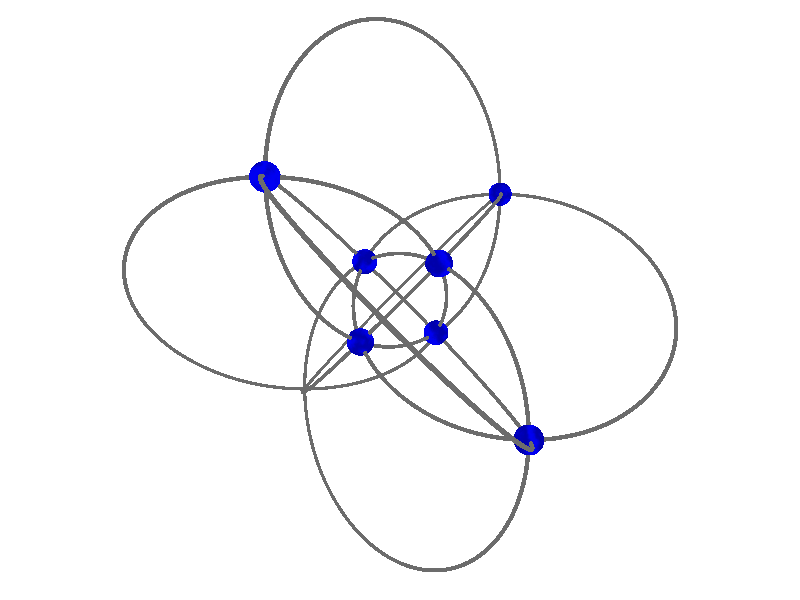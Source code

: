 // Persistence of Vision Ray Tracer Scene Description File// File: ?.pov// Vers: 3.5// Desc: Basic Scene Example// Date: mm/dd/yy// Auth: ?//#version 3.5;#include "colors.inc"#include "textures.inc"global_settings {  assumed_gamma 1.0}// ----------------------------------------camera {  location  <20, 1.5, 0.25>  direction 1.25*z  right     x*image_width/image_height  look_at   <0.0, 0.0,  0.0>}sky_sphere {  pigment {    color rgb <1,1,1>  }}light_source {  <30, 90, 60>  color rgb <1, 1, 1>  // light's color}light_source {  <-30, 90, -60>  color rgb <0.25,0.25,0.25>}// ----------------------------------------#declare edgeradius = 0.05;#declare edgetexture = texture {    pigment {      color rgb <0.15,0.15,0.15>    }    finish {    brilliance 4    diffuse 0.5    metallic    specular 0.60    roughness 1/80    }  }#declare fundamental = 3;#declare ringradius = fundamental*sqrt(2);#declare vertexradius = 0.35;#declare vertextexture = texture {    pigment {      Sapphire_Agate    }    finish {    specular 0.60    roughness 1/80    }  }#declare secondary = fundamental/3;// ----------------------------------------sphere {  <secondary,secondary,secondary>,vertexradius  texture {vertextexture}}sphere {  <fundamental,fundamental,-fundamental>,vertexradius  texture {vertextexture}}sphere {  <fundamental,-fundamental,fundamental>,vertexradius  texture {vertextexture}}sphere {  <-fundamental,fundamental,fundamental>,vertexradius  texture {vertextexture}}sphere {  <secondary,-secondary,-secondary>,vertexradius  texture {vertextexture}}sphere {  <-secondary,secondary,-secondary>,vertexradius  texture {vertextexture}}sphere {  <-secondary,-secondary,secondary>,vertexradius  texture {vertextexture}}torus {  ringradius,edgeradius  texture {edgetexture}  rotate <90,45,0>  translate <0,fundamental,0>}torus {  ringradius,edgeradius  texture {edgetexture}  rotate <90,-45,0>  translate <0,-fundamental,0>}torus {  ringradius,edgeradius  texture {edgetexture}  rotate <0,0,45>  rotate <0,90,0>  translate <fundamental,0,0>}torus {  ringradius,edgeradius  texture {edgetexture}  rotate <0,0,-45>  rotate <0,90,0>  translate <-fundamental,0,0>}torus {  ringradius,edgeradius  texture {edgetexture}  rotate <45,90,0>  translate <0,0,fundamental>}torus {  ringradius,edgeradius  texture {edgetexture}  rotate <-45,90,0>  translate <0,0,-fundamental>}